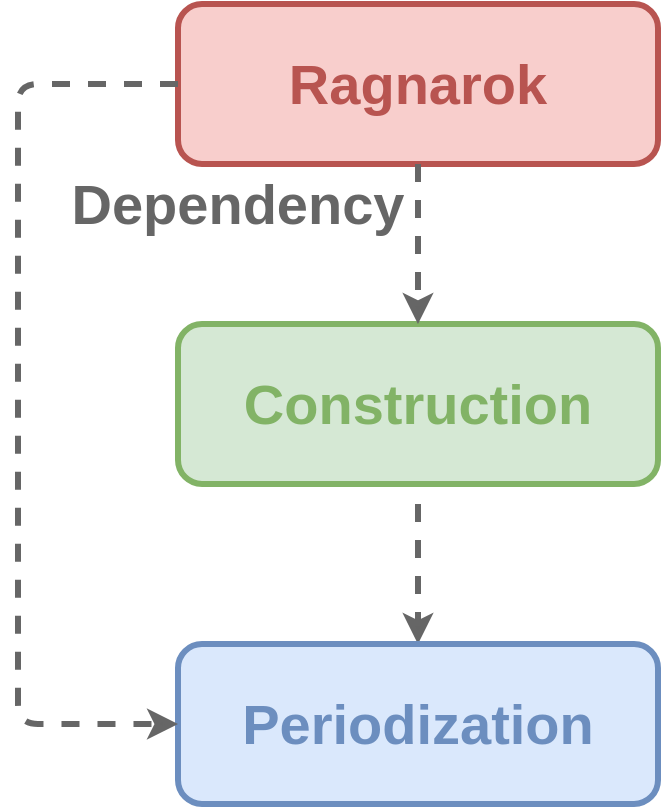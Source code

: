 <mxfile version="15.6.8" type="google"><diagram id="Z-4BCv9tsqUfIJROWMTi" name="Page-1"><mxGraphModel dx="1422" dy="705" grid="1" gridSize="10" guides="1" tooltips="1" connect="1" arrows="1" fold="1" page="1" pageScale="1" pageWidth="827" pageHeight="1169" math="0" shadow="0"><root><mxCell id="0"/><mxCell id="1" parent="0"/><mxCell id="bJ5FP_Qvc8_2iqdHT4Cn-3" value="" style="endArrow=classic;html=1;fillColor=#f8cecc;strokeColor=#666666;strokeWidth=3;dashed=1;exitX=0.5;exitY=0;exitDx=0;exitDy=0;" edge="1" parent="1" source="bJ5FP_Qvc8_2iqdHT4Cn-13" target="bJ5FP_Qvc8_2iqdHT4Cn-10"><mxGeometry width="50" height="50" relative="1" as="geometry"><mxPoint x="400" y="670" as="sourcePoint"/><mxPoint x="590" y="510" as="targetPoint"/></mxGeometry></mxCell><mxCell id="bJ5FP_Qvc8_2iqdHT4Cn-10" value="&lt;font size=&quot;1&quot; color=&quot;#6c8ebf&quot;&gt;&lt;b style=&quot;font-size: 28px&quot;&gt;Periodization&lt;/b&gt;&lt;/font&gt;" style="rounded=1;whiteSpace=wrap;html=1;fillColor=#dae8fc;strokeColor=#6c8ebf;strokeWidth=3;" vertex="1" parent="1"><mxGeometry x="280" y="760" width="240" height="80" as="geometry"/></mxCell><mxCell id="bJ5FP_Qvc8_2iqdHT4Cn-13" value="&lt;font size=&quot;1&quot; color=&quot;#82b366&quot;&gt;&lt;b style=&quot;font-size: 28px&quot;&gt;Construction&lt;/b&gt;&lt;/font&gt;" style="rounded=1;whiteSpace=wrap;html=1;fillColor=#d5e8d4;strokeColor=#82b366;strokeWidth=3;" vertex="1" parent="1"><mxGeometry x="280" y="600" width="240" height="80" as="geometry"/></mxCell><mxCell id="bJ5FP_Qvc8_2iqdHT4Cn-16" value="&lt;font size=&quot;1&quot; color=&quot;#b85450&quot;&gt;&lt;b style=&quot;font-size: 28px&quot;&gt;Ragnarok&lt;/b&gt;&lt;/font&gt;" style="rounded=1;whiteSpace=wrap;html=1;fillColor=#f8cecc;strokeColor=#b85450;strokeWidth=3;" vertex="1" parent="1"><mxGeometry x="280" y="440" width="240" height="80" as="geometry"/></mxCell><mxCell id="bJ5FP_Qvc8_2iqdHT4Cn-17" value="" style="endArrow=classic;html=1;fillColor=#f8cecc;strokeColor=#666666;strokeWidth=3;dashed=1;entryX=0;entryY=0.5;entryDx=0;entryDy=0;exitX=0;exitY=0.5;exitDx=0;exitDy=0;edgeStyle=orthogonalEdgeStyle;" edge="1" parent="1" source="bJ5FP_Qvc8_2iqdHT4Cn-16" target="bJ5FP_Qvc8_2iqdHT4Cn-10"><mxGeometry width="50" height="50" relative="1" as="geometry"><mxPoint x="230" y="610" as="sourcePoint"/><mxPoint x="290" y="610" as="targetPoint"/><Array as="points"><mxPoint x="200" y="480"/><mxPoint x="200" y="800"/></Array></mxGeometry></mxCell><mxCell id="bJ5FP_Qvc8_2iqdHT4Cn-19" value="" style="endArrow=classic;html=1;fillColor=#f8cecc;strokeColor=#666666;strokeWidth=3;dashed=1;exitX=0.5;exitY=1;exitDx=0;exitDy=0;entryX=0.5;entryY=0;entryDx=0;entryDy=0;" edge="1" parent="1" source="bJ5FP_Qvc8_2iqdHT4Cn-16" target="bJ5FP_Qvc8_2iqdHT4Cn-13"><mxGeometry width="50" height="50" relative="1" as="geometry"><mxPoint x="110" y="710" as="sourcePoint"/><mxPoint x="520" y="570" as="targetPoint"/></mxGeometry></mxCell><mxCell id="bJ5FP_Qvc8_2iqdHT4Cn-23" value="&lt;b&gt;&lt;font style=&quot;font-size: 28px&quot; color=&quot;#666666&quot;&gt;Dependency&lt;/font&gt;&lt;/b&gt;" style="text;html=1;align=center;verticalAlign=middle;whiteSpace=wrap;rounded=0;" vertex="1" parent="1"><mxGeometry x="220" y="520" width="180" height="40" as="geometry"/></mxCell></root></mxGraphModel></diagram></mxfile>